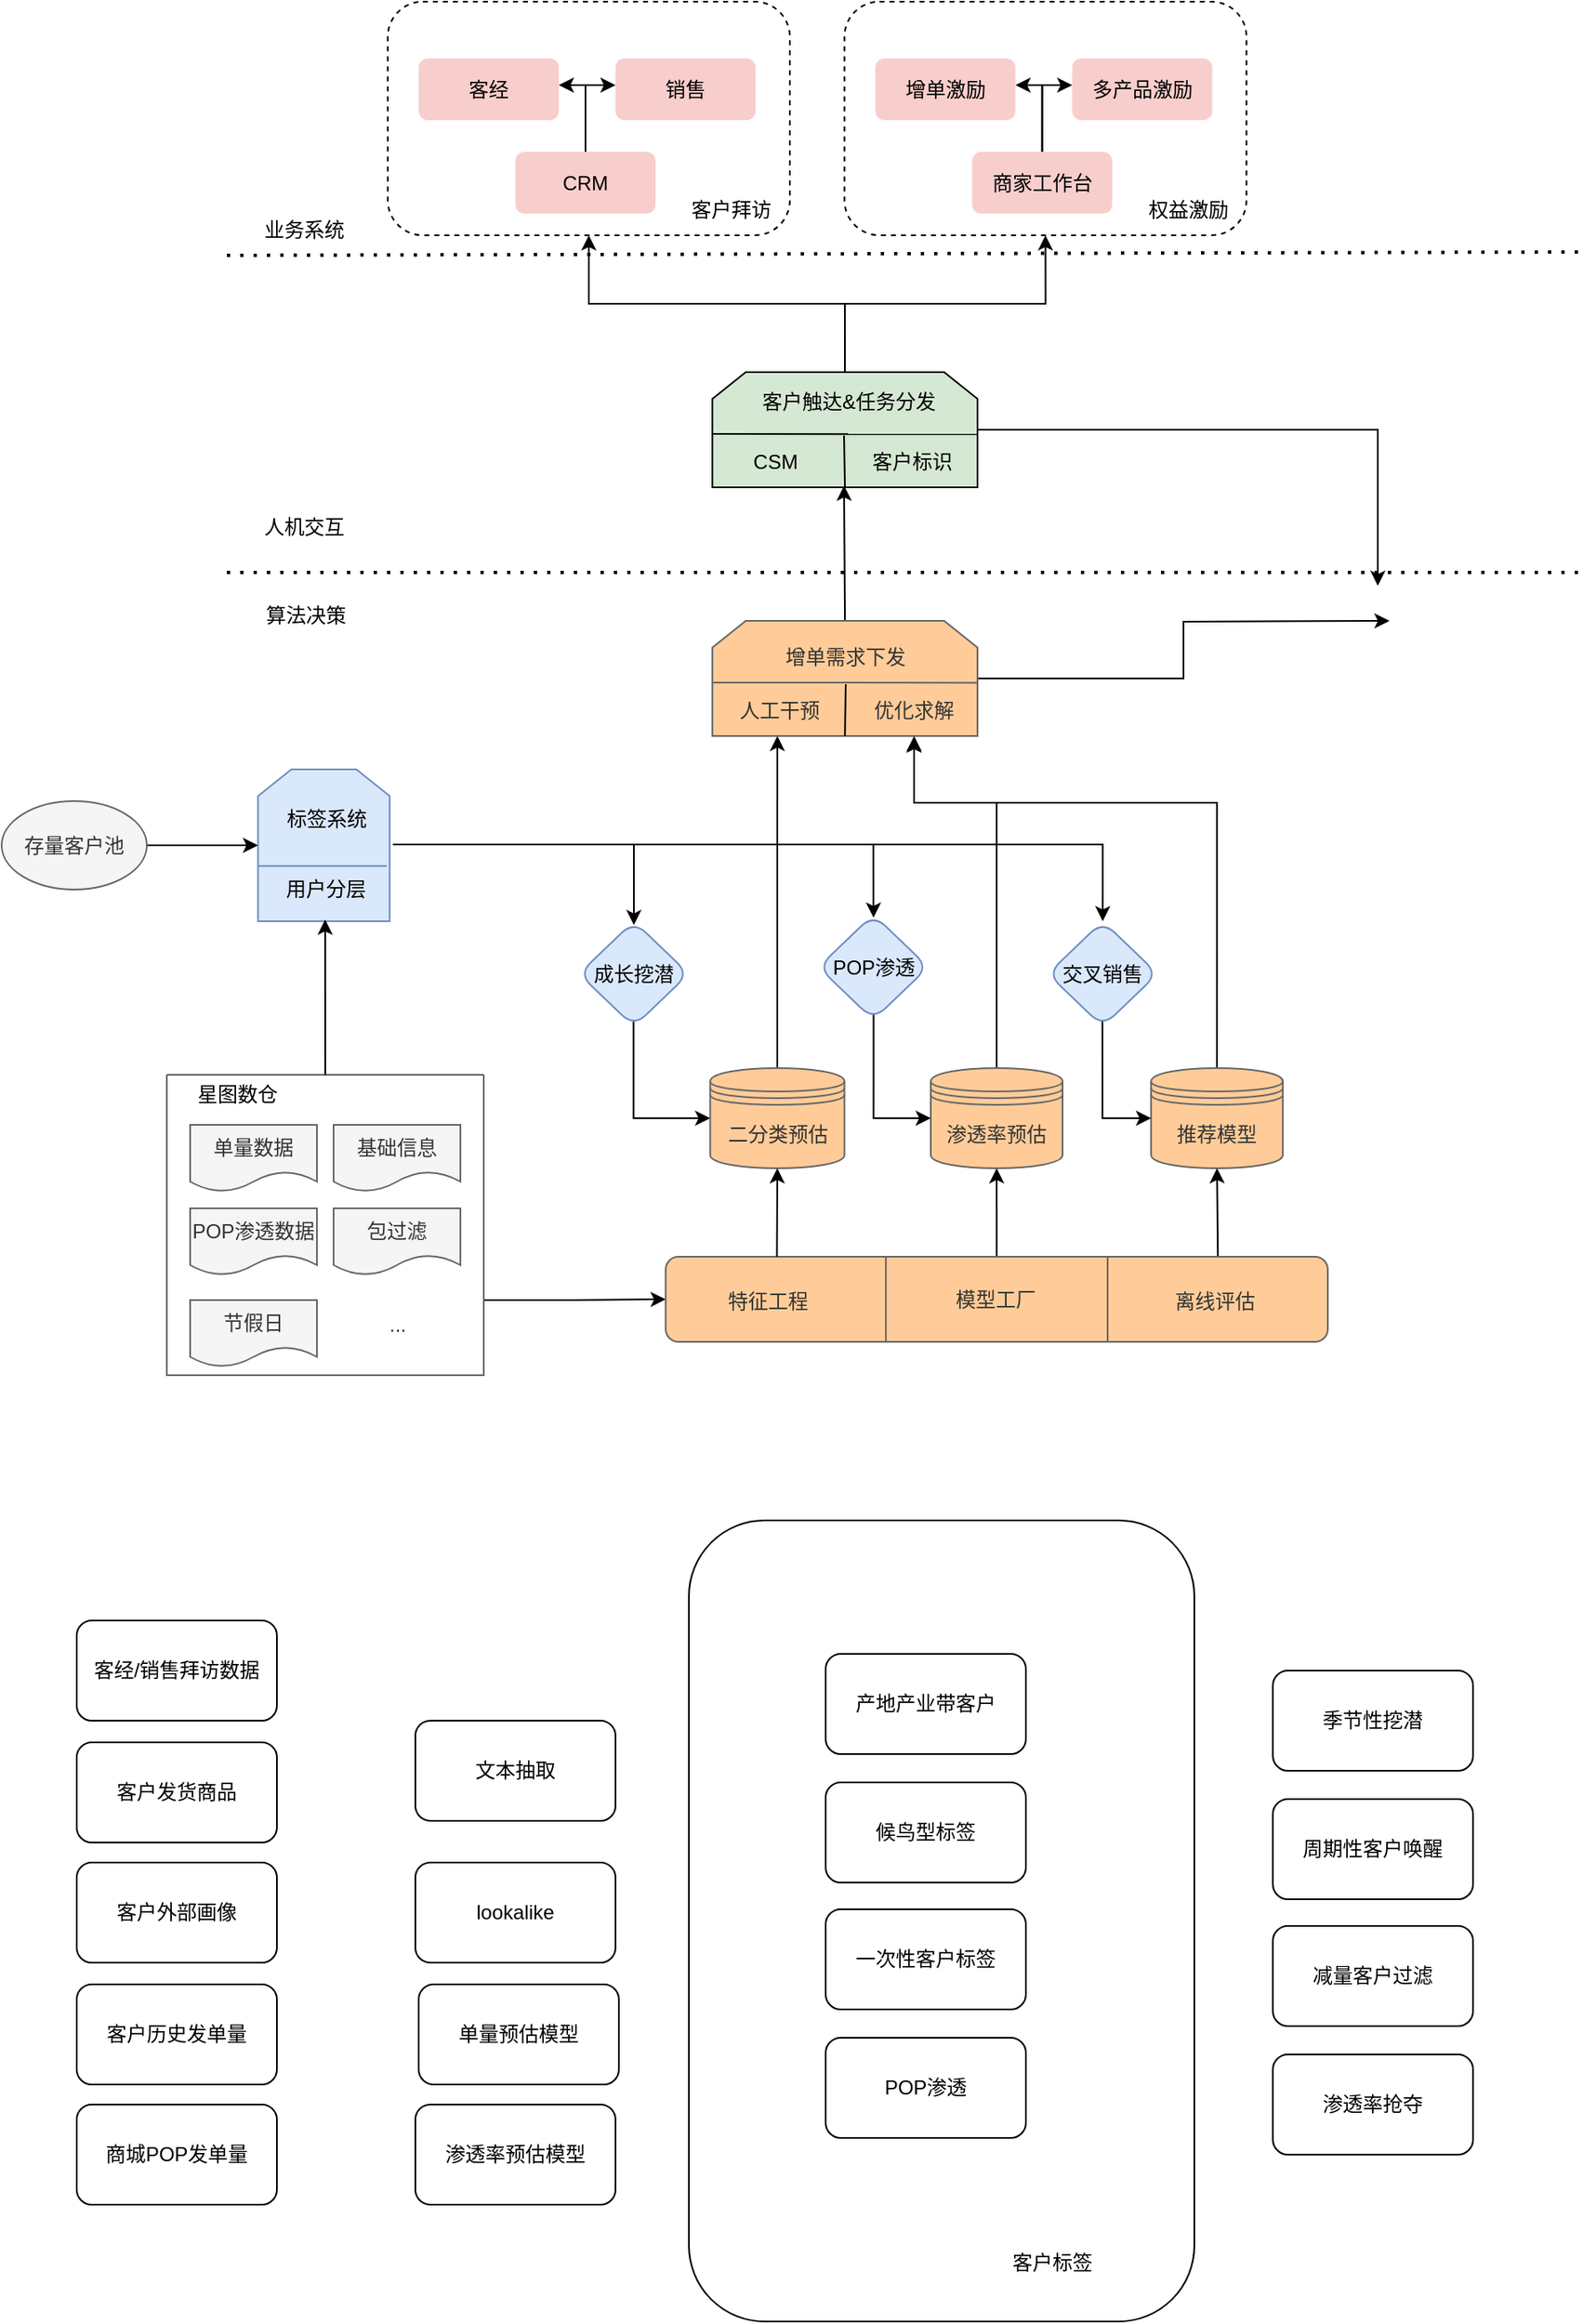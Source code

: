 <mxfile version="22.1.4" type="github">
  <diagram name="第 1 页" id="uQwY6oNXdNT7AZi6L0Dg">
    <mxGraphModel dx="1129" dy="718" grid="1" gridSize="10" guides="1" tooltips="1" connect="1" arrows="1" fold="1" page="1" pageScale="1" pageWidth="827" pageHeight="1169" math="0" shadow="0">
      <root>
        <mxCell id="0" />
        <mxCell id="1" parent="0" />
        <mxCell id="77OXvnUJzhluBKb-onQ--2" value="" style="rounded=1;whiteSpace=wrap;html=1;strokeColor=default;fillColor=none;dashed=1;" vertex="1" parent="1">
          <mxGeometry x="266.5" y="820" width="241" height="140" as="geometry" />
        </mxCell>
        <mxCell id="77OXvnUJzhluBKb-onQ--3" style="edgeStyle=orthogonalEdgeStyle;rounded=0;orthogonalLoop=1;jettySize=auto;html=1;exitX=1;exitY=0.75;exitDx=0;exitDy=0;entryX=0;entryY=0.5;entryDx=0;entryDy=0;strokeWidth=1;" edge="1" parent="1" source="77OXvnUJzhluBKb-onQ--4" target="77OXvnUJzhluBKb-onQ--32">
          <mxGeometry relative="1" as="geometry" />
        </mxCell>
        <mxCell id="77OXvnUJzhluBKb-onQ--4" value="" style="swimlane;startSize=0;rounded=1;arcSize=38;fillColor=#f5f5f5;fontColor=#333333;strokeColor=#666666;" vertex="1" parent="1">
          <mxGeometry x="134" y="1463" width="190" height="180" as="geometry">
            <mxRectangle x="60" y="825" width="50" height="40" as="alternateBounds" />
          </mxGeometry>
        </mxCell>
        <mxCell id="77OXvnUJzhluBKb-onQ--5" value="单量数据" style="shape=document;whiteSpace=wrap;html=1;boundedLbl=1;rounded=1;fillColor=#f5f5f5;fontColor=#333333;strokeColor=#666666;" vertex="1" parent="77OXvnUJzhluBKb-onQ--4">
          <mxGeometry x="14" y="30" width="76" height="40" as="geometry" />
        </mxCell>
        <mxCell id="77OXvnUJzhluBKb-onQ--6" value="基础信息" style="shape=document;whiteSpace=wrap;html=1;boundedLbl=1;rounded=1;fillColor=#f5f5f5;fontColor=#333333;strokeColor=#666666;" vertex="1" parent="77OXvnUJzhluBKb-onQ--4">
          <mxGeometry x="100" y="30" width="76" height="40" as="geometry" />
        </mxCell>
        <mxCell id="77OXvnUJzhluBKb-onQ--7" value="POP渗透数据" style="shape=document;whiteSpace=wrap;html=1;boundedLbl=1;rounded=1;fillColor=#f5f5f5;fontColor=#333333;strokeColor=#666666;" vertex="1" parent="77OXvnUJzhluBKb-onQ--4">
          <mxGeometry x="14" y="80" width="76" height="40" as="geometry" />
        </mxCell>
        <mxCell id="77OXvnUJzhluBKb-onQ--8" value="包过滤" style="shape=document;whiteSpace=wrap;html=1;boundedLbl=1;rounded=1;fillColor=#f5f5f5;fontColor=#333333;strokeColor=#666666;" vertex="1" parent="77OXvnUJzhluBKb-onQ--4">
          <mxGeometry x="100" y="80" width="76" height="40" as="geometry" />
        </mxCell>
        <mxCell id="77OXvnUJzhluBKb-onQ--9" value="节假日" style="shape=document;whiteSpace=wrap;html=1;boundedLbl=1;rounded=1;fillColor=#f5f5f5;fontColor=#333333;strokeColor=#666666;" vertex="1" parent="77OXvnUJzhluBKb-onQ--4">
          <mxGeometry x="14" y="135" width="76" height="40" as="geometry" />
        </mxCell>
        <mxCell id="77OXvnUJzhluBKb-onQ--10" value="..." style="text;html=1;align=center;verticalAlign=middle;resizable=0;points=[];autosize=1;strokeColor=none;fillColor=none;fontColor=#333333;" vertex="1" parent="77OXvnUJzhluBKb-onQ--4">
          <mxGeometry x="123" y="135" width="30" height="30" as="geometry" />
        </mxCell>
        <mxCell id="77OXvnUJzhluBKb-onQ--12" style="edgeStyle=orthogonalEdgeStyle;rounded=0;orthogonalLoop=1;jettySize=auto;html=1;exitX=0.5;exitY=0;exitDx=0;exitDy=0;entryX=0.492;entryY=1;entryDx=0;entryDy=0;entryPerimeter=0;" edge="1" parent="1" source="77OXvnUJzhluBKb-onQ--13" target="77OXvnUJzhluBKb-onQ--30">
          <mxGeometry relative="1" as="geometry" />
        </mxCell>
        <mxCell id="77OXvnUJzhluBKb-onQ--13" value="二分类预估" style="shape=datastore;whiteSpace=wrap;html=1;rounded=1;glass=0;sketch=0;strokeWidth=1;fillColor=#FFCC99;fontColor=#333333;strokeColor=#666666;" vertex="1" parent="1">
          <mxGeometry x="459.75" y="1459" width="80.5" height="60" as="geometry" />
        </mxCell>
        <mxCell id="77OXvnUJzhluBKb-onQ--14" value="&lt;font&gt;客经&lt;/font&gt;" style="rounded=1;whiteSpace=wrap;html=1;glass=0;sketch=0;strokeWidth=1;fillColor=#f8cecc;strokeColor=none;fontColor=#000000;" vertex="1" parent="1">
          <mxGeometry x="285" y="854" width="84" height="37" as="geometry" />
        </mxCell>
        <mxCell id="77OXvnUJzhluBKb-onQ--15" value="" style="shape=loopLimit;whiteSpace=wrap;html=1;rounded=0;sketch=0;size=20;fillColor=#dae8fc;strokeColor=#6c8ebf;" vertex="1" parent="1">
          <mxGeometry x="188.69" y="1280" width="78.92" height="91" as="geometry" />
        </mxCell>
        <mxCell id="77OXvnUJzhluBKb-onQ--16" style="edgeStyle=orthogonalEdgeStyle;rounded=0;orthogonalLoop=1;jettySize=auto;html=1;exitX=1;exitY=1;exitDx=0;exitDy=0;entryX=0.5;entryY=0;entryDx=0;entryDy=0;" edge="1" parent="1" source="77OXvnUJzhluBKb-onQ--19" target="77OXvnUJzhluBKb-onQ--54">
          <mxGeometry relative="1" as="geometry">
            <Array as="points">
              <mxPoint x="695" y="1325" />
            </Array>
          </mxGeometry>
        </mxCell>
        <mxCell id="77OXvnUJzhluBKb-onQ--17" style="edgeStyle=orthogonalEdgeStyle;rounded=0;orthogonalLoop=1;jettySize=auto;html=1;exitX=1;exitY=1;exitDx=0;exitDy=0;entryX=0.5;entryY=0.036;entryDx=0;entryDy=0;entryPerimeter=0;" edge="1" parent="1" source="77OXvnUJzhluBKb-onQ--19" target="77OXvnUJzhluBKb-onQ--52">
          <mxGeometry relative="1" as="geometry">
            <Array as="points">
              <mxPoint x="414" y="1325" />
            </Array>
          </mxGeometry>
        </mxCell>
        <mxCell id="77OXvnUJzhluBKb-onQ--18" style="edgeStyle=orthogonalEdgeStyle;rounded=0;orthogonalLoop=1;jettySize=auto;html=1;exitX=1;exitY=1;exitDx=0;exitDy=0;entryX=0.501;entryY=0.029;entryDx=0;entryDy=0;entryPerimeter=0;" edge="1" parent="1" source="77OXvnUJzhluBKb-onQ--19" target="77OXvnUJzhluBKb-onQ--50">
          <mxGeometry relative="1" as="geometry">
            <Array as="points">
              <mxPoint x="558" y="1325" />
            </Array>
          </mxGeometry>
        </mxCell>
        <mxCell id="77OXvnUJzhluBKb-onQ--19" value="标签系统" style="text;html=1;strokeColor=none;fillColor=none;align=center;verticalAlign=middle;whiteSpace=wrap;rounded=0;sketch=0;" vertex="1" parent="1">
          <mxGeometry x="189.61" y="1295" width="80" height="30" as="geometry" />
        </mxCell>
        <mxCell id="77OXvnUJzhluBKb-onQ--20" value="" style="endArrow=none;html=1;rounded=0;exitX=-0.01;exitY=0.572;exitDx=0;exitDy=0;exitPerimeter=0;fillColor=#dae8fc;strokeColor=#6c8ebf;" edge="1" parent="1">
          <mxGeometry width="50" height="50" relative="1" as="geometry">
            <mxPoint x="188.4" y="1337.9" as="sourcePoint" />
            <mxPoint x="265.9" y="1337.9" as="targetPoint" />
          </mxGeometry>
        </mxCell>
        <mxCell id="77OXvnUJzhluBKb-onQ--21" value="用户分层" style="text;html=1;align=center;verticalAlign=middle;resizable=0;points=[];autosize=1;strokeColor=none;fillColor=none;" vertex="1" parent="1">
          <mxGeometry x="194.11" y="1337" width="70" height="30" as="geometry" />
        </mxCell>
        <mxCell id="77OXvnUJzhluBKb-onQ--22" value="" style="endArrow=classic;html=1;rounded=0;strokeWidth=1;exitX=0.5;exitY=0;exitDx=0;exitDy=0;" edge="1" parent="1" source="77OXvnUJzhluBKb-onQ--4">
          <mxGeometry width="50" height="50" relative="1" as="geometry">
            <mxPoint x="325.92" y="1292" as="sourcePoint" />
            <mxPoint x="228.92" y="1370" as="targetPoint" />
          </mxGeometry>
        </mxCell>
        <mxCell id="77OXvnUJzhluBKb-onQ--23" value="" style="endArrow=none;dashed=1;html=1;dashPattern=1 3;strokeWidth=2;rounded=0;" edge="1" parent="1">
          <mxGeometry width="50" height="50" relative="1" as="geometry">
            <mxPoint x="170" y="1162" as="sourcePoint" />
            <mxPoint x="980" y="1162" as="targetPoint" />
          </mxGeometry>
        </mxCell>
        <mxCell id="77OXvnUJzhluBKb-onQ--24" style="edgeStyle=orthogonalEdgeStyle;rounded=0;orthogonalLoop=1;jettySize=auto;html=1;exitX=0.5;exitY=0;exitDx=0;exitDy=0;" edge="1" parent="1" source="77OXvnUJzhluBKb-onQ--26">
          <mxGeometry relative="1" as="geometry">
            <mxPoint x="540" y="1110" as="targetPoint" />
          </mxGeometry>
        </mxCell>
        <mxCell id="77OXvnUJzhluBKb-onQ--25" style="edgeStyle=orthogonalEdgeStyle;rounded=0;orthogonalLoop=1;jettySize=auto;html=1;exitX=1;exitY=0.5;exitDx=0;exitDy=0;entryX=0;entryY=0.5;entryDx=0;entryDy=0;strokeColor=#000000;fontColor=#000000;" edge="1" parent="1" source="77OXvnUJzhluBKb-onQ--26">
          <mxGeometry relative="1" as="geometry">
            <mxPoint x="867" y="1191.02" as="targetPoint" />
          </mxGeometry>
        </mxCell>
        <mxCell id="77OXvnUJzhluBKb-onQ--26" value="" style="shape=loopLimit;whiteSpace=wrap;html=1;rounded=0;sketch=0;size=20;container=0;fillColor=#FFCC99;fontColor=#333333;strokeColor=#666666;" vertex="1" parent="1">
          <mxGeometry x="461.08" y="1191" width="158.92" height="69" as="geometry" />
        </mxCell>
        <mxCell id="77OXvnUJzhluBKb-onQ--27" value="" style="endArrow=none;html=1;rounded=0;entryX=0.999;entryY=0.538;entryDx=0;entryDy=0;exitX=0.003;exitY=0.536;exitDx=0;exitDy=0;exitPerimeter=0;entryPerimeter=0;fillColor=#f5f5f5;strokeColor=#666666;" edge="1" parent="1" source="77OXvnUJzhluBKb-onQ--26" target="77OXvnUJzhluBKb-onQ--26">
          <mxGeometry width="50" height="50" relative="1" as="geometry">
            <mxPoint x="461.08" y="1230.087" as="sourcePoint" />
            <mxPoint x="581.92" y="1229.221" as="targetPoint" />
          </mxGeometry>
        </mxCell>
        <mxCell id="77OXvnUJzhluBKb-onQ--28" value="优化求解" style="text;html=1;strokeColor=none;fillColor=none;align=center;verticalAlign=middle;whiteSpace=wrap;rounded=0;sketch=0;container=0;fontColor=#333333;" vertex="1" parent="1">
          <mxGeometry x="552.0" y="1229.997" width="60.0" height="30.923" as="geometry" />
        </mxCell>
        <mxCell id="77OXvnUJzhluBKb-onQ--29" value="增单需求下发" style="text;html=1;strokeColor=none;fillColor=none;align=center;verticalAlign=middle;whiteSpace=wrap;rounded=0;sketch=0;container=0;fontColor=#333333;" vertex="1" parent="1">
          <mxGeometry x="486" y="1198.04" width="110" height="30.92" as="geometry" />
        </mxCell>
        <mxCell id="77OXvnUJzhluBKb-onQ--30" value="人工干预" style="text;html=1;align=center;verticalAlign=middle;resizable=0;points=[];autosize=1;strokeColor=none;fillColor=none;container=0;fontColor=#333333;" vertex="1" parent="1">
          <mxGeometry x="465.58" y="1229.997" width="70" height="30" as="geometry" />
        </mxCell>
        <mxCell id="77OXvnUJzhluBKb-onQ--31" style="edgeStyle=orthogonalEdgeStyle;rounded=0;orthogonalLoop=1;jettySize=auto;html=1;exitX=0.5;exitY=0;exitDx=0;exitDy=0;entryX=0.5;entryY=1;entryDx=0;entryDy=0;" edge="1" parent="1" source="77OXvnUJzhluBKb-onQ--32" target="77OXvnUJzhluBKb-onQ--48">
          <mxGeometry relative="1" as="geometry" />
        </mxCell>
        <mxCell id="77OXvnUJzhluBKb-onQ--32" value="模型工厂" style="shape=process;whiteSpace=wrap;html=1;backgroundOutline=1;rounded=1;glass=0;sketch=0;strokeWidth=1;size=0.333;fillColor=#FFCC99;fontColor=#333333;strokeColor=#666666;" vertex="1" parent="1">
          <mxGeometry x="433.08" y="1572" width="396.92" height="51" as="geometry" />
        </mxCell>
        <mxCell id="77OXvnUJzhluBKb-onQ--33" value="特征工程" style="text;html=1;align=center;verticalAlign=middle;resizable=0;points=[];autosize=1;strokeColor=none;fillColor=none;fontColor=#333333;" vertex="1" parent="1">
          <mxGeometry x="459" y="1584" width="70" height="30" as="geometry" />
        </mxCell>
        <mxCell id="77OXvnUJzhluBKb-onQ--34" value="离线评估" style="text;html=1;align=center;verticalAlign=middle;resizable=0;points=[];autosize=1;strokeColor=none;fillColor=none;fontColor=#333333;" vertex="1" parent="1">
          <mxGeometry x="727.08" y="1584" width="70" height="30" as="geometry" />
        </mxCell>
        <mxCell id="77OXvnUJzhluBKb-onQ--35" value="算法决策" style="text;html=1;align=center;verticalAlign=middle;resizable=0;points=[];autosize=1;strokeColor=none;fillColor=none;" vertex="1" parent="1">
          <mxGeometry x="182" y="1172.5" width="70" height="30" as="geometry" />
        </mxCell>
        <mxCell id="77OXvnUJzhluBKb-onQ--36" value="人机交互" style="text;html=1;align=center;verticalAlign=middle;resizable=0;points=[];autosize=1;strokeColor=none;fillColor=none;" vertex="1" parent="1">
          <mxGeometry x="181" y="1120" width="70" height="30" as="geometry" />
        </mxCell>
        <mxCell id="77OXvnUJzhluBKb-onQ--37" value="星图数仓" style="text;html=1;align=center;verticalAlign=middle;resizable=0;points=[];autosize=1;strokeColor=none;fillColor=none;" vertex="1" parent="1">
          <mxGeometry x="141" y="1460" width="70" height="30" as="geometry" />
        </mxCell>
        <mxCell id="77OXvnUJzhluBKb-onQ--38" value="" style="endArrow=none;dashed=1;html=1;dashPattern=1 3;strokeWidth=2;rounded=0;" edge="1" parent="1">
          <mxGeometry width="50" height="50" relative="1" as="geometry">
            <mxPoint x="170" y="972" as="sourcePoint" />
            <mxPoint x="980" y="970" as="targetPoint" />
          </mxGeometry>
        </mxCell>
        <mxCell id="77OXvnUJzhluBKb-onQ--39" value="业务系统" style="text;html=1;align=center;verticalAlign=middle;resizable=0;points=[];autosize=1;strokeColor=none;fillColor=none;" vertex="1" parent="1">
          <mxGeometry x="181" y="942" width="70" height="30" as="geometry" />
        </mxCell>
        <mxCell id="77OXvnUJzhluBKb-onQ--40" style="edgeStyle=orthogonalEdgeStyle;rounded=0;orthogonalLoop=1;jettySize=auto;html=1;strokeColor=#000000;fontColor=#000000;" edge="1" parent="1" source="77OXvnUJzhluBKb-onQ--42">
          <mxGeometry relative="1" as="geometry">
            <mxPoint x="369" y="870" as="targetPoint" />
            <Array as="points">
              <mxPoint x="385" y="870" />
              <mxPoint x="369" y="870" />
            </Array>
          </mxGeometry>
        </mxCell>
        <mxCell id="77OXvnUJzhluBKb-onQ--41" style="edgeStyle=orthogonalEdgeStyle;rounded=0;orthogonalLoop=1;jettySize=auto;html=1;exitX=0.5;exitY=0;exitDx=0;exitDy=0;entryX=0;entryY=0.415;entryDx=0;entryDy=0;strokeColor=#000000;fontColor=#000000;entryPerimeter=0;" edge="1" parent="1" source="77OXvnUJzhluBKb-onQ--42" target="77OXvnUJzhluBKb-onQ--66">
          <mxGeometry relative="1" as="geometry">
            <Array as="points">
              <mxPoint x="385" y="870" />
              <mxPoint x="403" y="870" />
            </Array>
          </mxGeometry>
        </mxCell>
        <mxCell id="77OXvnUJzhluBKb-onQ--42" value="CRM" style="rounded=1;whiteSpace=wrap;html=1;glass=0;sketch=0;strokeWidth=1;fillColor=#f8cecc;strokeColor=none;" vertex="1" parent="1">
          <mxGeometry x="343" y="910" width="84" height="37" as="geometry" />
        </mxCell>
        <mxCell id="77OXvnUJzhluBKb-onQ--43" style="edgeStyle=orthogonalEdgeStyle;rounded=0;orthogonalLoop=1;jettySize=auto;html=1;exitX=1;exitY=0.5;exitDx=0;exitDy=0;entryX=0;entryY=0.5;entryDx=0;entryDy=0;" edge="1" parent="1" source="77OXvnUJzhluBKb-onQ--44" target="77OXvnUJzhluBKb-onQ--15">
          <mxGeometry relative="1" as="geometry" />
        </mxCell>
        <mxCell id="77OXvnUJzhluBKb-onQ--44" value="存量客户池" style="ellipse;whiteSpace=wrap;html=1;fillColor=#f5f5f5;fontColor=#333333;strokeColor=#666666;" vertex="1" parent="1">
          <mxGeometry x="35" y="1299" width="87" height="53" as="geometry" />
        </mxCell>
        <mxCell id="77OXvnUJzhluBKb-onQ--45" style="edgeStyle=orthogonalEdgeStyle;rounded=0;orthogonalLoop=1;jettySize=auto;html=1;exitX=0.5;exitY=0;exitDx=0;exitDy=0;entryX=0.5;entryY=1;entryDx=0;entryDy=0;" edge="1" parent="1" source="77OXvnUJzhluBKb-onQ--46" target="77OXvnUJzhluBKb-onQ--28">
          <mxGeometry relative="1" as="geometry">
            <Array as="points">
              <mxPoint x="764" y="1300" />
              <mxPoint x="582" y="1300" />
            </Array>
          </mxGeometry>
        </mxCell>
        <mxCell id="77OXvnUJzhluBKb-onQ--46" value="推荐模型" style="shape=datastore;whiteSpace=wrap;html=1;rounded=1;glass=0;sketch=0;strokeWidth=1;fillColor=#FFCC99;fontColor=#333333;strokeColor=#666666;" vertex="1" parent="1">
          <mxGeometry x="724.08" y="1459" width="79" height="60" as="geometry" />
        </mxCell>
        <mxCell id="77OXvnUJzhluBKb-onQ--47" style="edgeStyle=orthogonalEdgeStyle;rounded=0;orthogonalLoop=1;jettySize=auto;html=1;exitX=0.5;exitY=0;exitDx=0;exitDy=0;" edge="1" parent="1" source="77OXvnUJzhluBKb-onQ--48">
          <mxGeometry relative="1" as="geometry">
            <mxPoint x="582" y="1260" as="targetPoint" />
            <Array as="points">
              <mxPoint x="631" y="1300" />
              <mxPoint x="582" y="1300" />
            </Array>
          </mxGeometry>
        </mxCell>
        <mxCell id="77OXvnUJzhluBKb-onQ--48" value="渗透率预估" style="shape=datastore;whiteSpace=wrap;html=1;rounded=1;glass=0;sketch=0;strokeWidth=1;fillColor=#FFCC99;fontColor=#333333;strokeColor=#666666;" vertex="1" parent="1">
          <mxGeometry x="592" y="1459" width="79" height="60" as="geometry" />
        </mxCell>
        <mxCell id="77OXvnUJzhluBKb-onQ--49" style="edgeStyle=orthogonalEdgeStyle;rounded=0;orthogonalLoop=1;jettySize=auto;html=1;exitX=0.502;exitY=0.951;exitDx=0;exitDy=0;entryX=0;entryY=0.5;entryDx=0;entryDy=0;exitPerimeter=0;" edge="1" parent="1" source="77OXvnUJzhluBKb-onQ--50" target="77OXvnUJzhluBKb-onQ--48">
          <mxGeometry relative="1" as="geometry">
            <Array as="points">
              <mxPoint x="558" y="1489" />
            </Array>
          </mxGeometry>
        </mxCell>
        <mxCell id="77OXvnUJzhluBKb-onQ--50" value="POP渗透" style="rhombus;whiteSpace=wrap;html=1;rounded=1;fillColor=#dae8fc;strokeColor=#6c8ebf;" vertex="1" parent="1">
          <mxGeometry x="524.58" y="1367" width="66" height="63" as="geometry" />
        </mxCell>
        <mxCell id="77OXvnUJzhluBKb-onQ--51" style="edgeStyle=orthogonalEdgeStyle;rounded=0;orthogonalLoop=1;jettySize=auto;html=1;exitX=0.497;exitY=0.954;exitDx=0;exitDy=0;entryX=0;entryY=0.5;entryDx=0;entryDy=0;exitPerimeter=0;" edge="1" parent="1" source="77OXvnUJzhluBKb-onQ--52" target="77OXvnUJzhluBKb-onQ--13">
          <mxGeometry relative="1" as="geometry">
            <Array as="points">
              <mxPoint x="414" y="1489" />
            </Array>
          </mxGeometry>
        </mxCell>
        <mxCell id="77OXvnUJzhluBKb-onQ--52" value="成长挖潜" style="rhombus;whiteSpace=wrap;html=1;rounded=1;fillColor=#dae8fc;strokeColor=#6c8ebf;" vertex="1" parent="1">
          <mxGeometry x="381" y="1371" width="66" height="63" as="geometry" />
        </mxCell>
        <mxCell id="77OXvnUJzhluBKb-onQ--53" style="edgeStyle=orthogonalEdgeStyle;rounded=0;orthogonalLoop=1;jettySize=auto;html=1;exitX=0.497;exitY=0.946;exitDx=0;exitDy=0;entryX=0;entryY=0.5;entryDx=0;entryDy=0;exitPerimeter=0;" edge="1" parent="1" source="77OXvnUJzhluBKb-onQ--54" target="77OXvnUJzhluBKb-onQ--46">
          <mxGeometry relative="1" as="geometry" />
        </mxCell>
        <mxCell id="77OXvnUJzhluBKb-onQ--54" value="交叉销售" style="rhombus;whiteSpace=wrap;html=1;rounded=1;fillColor=#dae8fc;strokeColor=#6c8ebf;" vertex="1" parent="1">
          <mxGeometry x="662.08" y="1371" width="66" height="63" as="geometry" />
        </mxCell>
        <mxCell id="77OXvnUJzhluBKb-onQ--55" value="" style="endArrow=classic;html=1;rounded=0;entryX=0.5;entryY=1;entryDx=0;entryDy=0;exitX=0.168;exitY=-0.001;exitDx=0;exitDy=0;exitPerimeter=0;" edge="1" parent="1" source="77OXvnUJzhluBKb-onQ--32" target="77OXvnUJzhluBKb-onQ--13">
          <mxGeometry width="50" height="50" relative="1" as="geometry">
            <mxPoint x="480" y="1570" as="sourcePoint" />
            <mxPoint x="530" y="1520" as="targetPoint" />
          </mxGeometry>
        </mxCell>
        <mxCell id="77OXvnUJzhluBKb-onQ--56" value="" style="endArrow=classic;html=1;rounded=0;entryX=0.5;entryY=1;entryDx=0;entryDy=0;exitX=0.834;exitY=-0.01;exitDx=0;exitDy=0;exitPerimeter=0;" edge="1" parent="1" source="77OXvnUJzhluBKb-onQ--32" target="77OXvnUJzhluBKb-onQ--46">
          <mxGeometry width="50" height="50" relative="1" as="geometry">
            <mxPoint x="740" y="1570" as="sourcePoint" />
            <mxPoint x="790" y="1520" as="targetPoint" />
          </mxGeometry>
        </mxCell>
        <mxCell id="77OXvnUJzhluBKb-onQ--57" value="" style="endArrow=none;html=1;rounded=0;exitX=0.5;exitY=1;exitDx=0;exitDy=0;entryX=0.5;entryY=1;entryDx=0;entryDy=0;" edge="1" parent="1" source="77OXvnUJzhluBKb-onQ--26" target="77OXvnUJzhluBKb-onQ--29">
          <mxGeometry width="50" height="50" relative="1" as="geometry">
            <mxPoint x="530" y="1280" as="sourcePoint" />
            <mxPoint x="540" y="1230" as="targetPoint" />
          </mxGeometry>
        </mxCell>
        <mxCell id="77OXvnUJzhluBKb-onQ--58" style="edgeStyle=orthogonalEdgeStyle;rounded=0;orthogonalLoop=1;jettySize=auto;html=1;exitX=0.5;exitY=0;exitDx=0;exitDy=0;entryX=0.5;entryY=1;entryDx=0;entryDy=0;strokeColor=#000000;fontColor=#000000;" edge="1" parent="1" source="77OXvnUJzhluBKb-onQ--60" target="77OXvnUJzhluBKb-onQ--70">
          <mxGeometry relative="1" as="geometry" />
        </mxCell>
        <mxCell id="77OXvnUJzhluBKb-onQ--59" style="edgeStyle=orthogonalEdgeStyle;rounded=0;orthogonalLoop=1;jettySize=auto;html=1;exitX=1;exitY=0.5;exitDx=0;exitDy=0;strokeColor=#000000;fontColor=#000000;" edge="1" parent="1" source="77OXvnUJzhluBKb-onQ--60">
          <mxGeometry relative="1" as="geometry">
            <mxPoint x="860" y="1170" as="targetPoint" />
            <Array as="points">
              <mxPoint x="860" y="1077" />
            </Array>
          </mxGeometry>
        </mxCell>
        <mxCell id="77OXvnUJzhluBKb-onQ--60" value="" style="shape=loopLimit;whiteSpace=wrap;html=1;rounded=0;sketch=0;size=20;container=0;fillColor=#d5e8d4;strokeColor=#000000;" vertex="1" parent="1">
          <mxGeometry x="461.08" y="1042.04" width="158.92" height="69" as="geometry" />
        </mxCell>
        <mxCell id="77OXvnUJzhluBKb-onQ--61" value="" style="endArrow=none;html=1;rounded=0;entryX=0.999;entryY=0.538;entryDx=0;entryDy=0;exitX=0.003;exitY=0.536;exitDx=0;exitDy=0;exitPerimeter=0;entryPerimeter=0;fillColor=#d5e8d4;strokeColor=#000000;" edge="1" parent="1" source="77OXvnUJzhluBKb-onQ--60" target="77OXvnUJzhluBKb-onQ--60">
          <mxGeometry width="50" height="50" relative="1" as="geometry">
            <mxPoint x="461.08" y="1081.127" as="sourcePoint" />
            <mxPoint x="581.92" y="1080.261" as="targetPoint" />
          </mxGeometry>
        </mxCell>
        <mxCell id="77OXvnUJzhluBKb-onQ--62" value="客户标识" style="text;html=1;strokeColor=none;fillColor=#d5e8d4;align=center;verticalAlign=middle;whiteSpace=wrap;rounded=0;sketch=0;container=0;" vertex="1" parent="1">
          <mxGeometry x="551" y="1086" width="60" height="20" as="geometry" />
        </mxCell>
        <mxCell id="77OXvnUJzhluBKb-onQ--63" style="edgeStyle=orthogonalEdgeStyle;rounded=0;orthogonalLoop=1;jettySize=auto;html=1;entryX=0.5;entryY=1;entryDx=0;entryDy=0;strokeColor=#000000;fontColor=#000000;exitX=0.5;exitY=0;exitDx=0;exitDy=0;" edge="1" parent="1" source="77OXvnUJzhluBKb-onQ--60" target="77OXvnUJzhluBKb-onQ--2">
          <mxGeometry relative="1" as="geometry">
            <mxPoint x="543" y="1040" as="sourcePoint" />
          </mxGeometry>
        </mxCell>
        <mxCell id="77OXvnUJzhluBKb-onQ--64" value="客户触达&amp;amp;任务分发" style="text;html=1;strokeColor=none;fillColor=#d5e8d4;align=center;verticalAlign=middle;whiteSpace=wrap;rounded=0;sketch=0;container=0;" vertex="1" parent="1">
          <mxGeometry x="486" y="1049.08" width="114" height="20.92" as="geometry" />
        </mxCell>
        <mxCell id="77OXvnUJzhluBKb-onQ--65" value="" style="endArrow=none;html=1;rounded=0;exitX=0.5;exitY=1;exitDx=0;exitDy=0;fillColor=#d5e8d4;strokeColor=#000000;" edge="1" parent="1" source="77OXvnUJzhluBKb-onQ--60">
          <mxGeometry width="50" height="50" relative="1" as="geometry">
            <mxPoint x="530" y="1131.04" as="sourcePoint" />
            <mxPoint x="540" y="1080" as="targetPoint" />
          </mxGeometry>
        </mxCell>
        <mxCell id="77OXvnUJzhluBKb-onQ--66" value="销售" style="rounded=1;whiteSpace=wrap;html=1;glass=0;sketch=0;strokeWidth=1;fillColor=#f8cecc;strokeColor=none;" vertex="1" parent="1">
          <mxGeometry x="403" y="854" width="84" height="37" as="geometry" />
        </mxCell>
        <mxCell id="77OXvnUJzhluBKb-onQ--67" value="CSM" style="text;html=1;strokeColor=none;fillColor=#d5e8d4;align=center;verticalAlign=middle;whiteSpace=wrap;rounded=0;sketch=0;container=0;" vertex="1" parent="1">
          <mxGeometry x="469" y="1086" width="60" height="20" as="geometry" />
        </mxCell>
        <mxCell id="77OXvnUJzhluBKb-onQ--68" value="客户拜访" style="text;html=1;align=center;verticalAlign=middle;resizable=0;points=[];autosize=1;strokeColor=none;fillColor=none;fontColor=#000000;" vertex="1" parent="1">
          <mxGeometry x="437" y="930" width="70" height="30" as="geometry" />
        </mxCell>
        <mxCell id="77OXvnUJzhluBKb-onQ--70" value="" style="rounded=1;whiteSpace=wrap;html=1;strokeColor=default;fillColor=none;dashed=1;" vertex="1" parent="1">
          <mxGeometry x="540.25" y="820" width="241" height="140" as="geometry" />
        </mxCell>
        <mxCell id="77OXvnUJzhluBKb-onQ--71" value="&lt;font&gt;增单激励&lt;/font&gt;" style="rounded=1;whiteSpace=wrap;html=1;glass=0;sketch=0;strokeWidth=1;fillColor=#f8cecc;strokeColor=none;fontColor=#000000;" vertex="1" parent="1">
          <mxGeometry x="558.75" y="854" width="84" height="37" as="geometry" />
        </mxCell>
        <mxCell id="77OXvnUJzhluBKb-onQ--72" style="edgeStyle=orthogonalEdgeStyle;rounded=0;orthogonalLoop=1;jettySize=auto;html=1;strokeColor=#000000;fontColor=#000000;" edge="1" parent="1" source="77OXvnUJzhluBKb-onQ--74">
          <mxGeometry relative="1" as="geometry">
            <mxPoint x="642.75" y="870" as="targetPoint" />
            <Array as="points">
              <mxPoint x="658.75" y="870" />
              <mxPoint x="642.75" y="870" />
            </Array>
          </mxGeometry>
        </mxCell>
        <mxCell id="77OXvnUJzhluBKb-onQ--73" style="edgeStyle=orthogonalEdgeStyle;rounded=0;orthogonalLoop=1;jettySize=auto;html=1;exitX=0.5;exitY=0;exitDx=0;exitDy=0;entryX=0;entryY=0.415;entryDx=0;entryDy=0;strokeColor=#000000;fontColor=#000000;entryPerimeter=0;" edge="1" parent="1" source="77OXvnUJzhluBKb-onQ--74" target="77OXvnUJzhluBKb-onQ--75">
          <mxGeometry relative="1" as="geometry">
            <Array as="points">
              <mxPoint x="658.75" y="870" />
              <mxPoint x="676.75" y="870" />
            </Array>
          </mxGeometry>
        </mxCell>
        <mxCell id="77OXvnUJzhluBKb-onQ--74" value="商家工作台" style="rounded=1;whiteSpace=wrap;html=1;glass=0;sketch=0;strokeWidth=1;fillColor=#f8cecc;strokeColor=none;" vertex="1" parent="1">
          <mxGeometry x="616.75" y="910" width="84" height="37" as="geometry" />
        </mxCell>
        <mxCell id="77OXvnUJzhluBKb-onQ--75" value="多产品激励" style="rounded=1;whiteSpace=wrap;html=1;glass=0;sketch=0;strokeWidth=1;fillColor=#f8cecc;strokeColor=none;" vertex="1" parent="1">
          <mxGeometry x="676.75" y="854" width="84" height="37" as="geometry" />
        </mxCell>
        <mxCell id="77OXvnUJzhluBKb-onQ--76" value="权益激励" style="text;html=1;align=center;verticalAlign=middle;resizable=0;points=[];autosize=1;strokeColor=none;fillColor=none;fontColor=#000000;" vertex="1" parent="1">
          <mxGeometry x="710.75" y="930" width="70" height="30" as="geometry" />
        </mxCell>
        <mxCell id="77OXvnUJzhluBKb-onQ--81" value="产地产业带客户" style="rounded=1;whiteSpace=wrap;html=1;" vertex="1" parent="1">
          <mxGeometry x="529" y="1810" width="120" height="60" as="geometry" />
        </mxCell>
        <mxCell id="77OXvnUJzhluBKb-onQ--82" value="一次性客户标签" style="rounded=1;whiteSpace=wrap;html=1;" vertex="1" parent="1">
          <mxGeometry x="529" y="1963" width="120" height="60" as="geometry" />
        </mxCell>
        <mxCell id="77OXvnUJzhluBKb-onQ--83" value="候鸟型标签" style="rounded=1;whiteSpace=wrap;html=1;" vertex="1" parent="1">
          <mxGeometry x="529" y="1887" width="120" height="60" as="geometry" />
        </mxCell>
        <mxCell id="77OXvnUJzhluBKb-onQ--85" value="POP渗透" style="rounded=1;whiteSpace=wrap;html=1;" vertex="1" parent="1">
          <mxGeometry x="529" y="2040" width="120" height="60" as="geometry" />
        </mxCell>
        <mxCell id="77OXvnUJzhluBKb-onQ--90" value="客经/销售拜访数据" style="rounded=1;whiteSpace=wrap;html=1;" vertex="1" parent="1">
          <mxGeometry x="80" y="1790" width="120" height="60" as="geometry" />
        </mxCell>
        <mxCell id="77OXvnUJzhluBKb-onQ--92" value="商城POP发单量" style="rounded=1;whiteSpace=wrap;html=1;" vertex="1" parent="1">
          <mxGeometry x="80" y="2080" width="120" height="60" as="geometry" />
        </mxCell>
        <mxCell id="77OXvnUJzhluBKb-onQ--93" value="客户发货商品" style="rounded=1;whiteSpace=wrap;html=1;" vertex="1" parent="1">
          <mxGeometry x="80" y="1863" width="120" height="60" as="geometry" />
        </mxCell>
        <mxCell id="77OXvnUJzhluBKb-onQ--94" value="客户外部画像" style="rounded=1;whiteSpace=wrap;html=1;" vertex="1" parent="1">
          <mxGeometry x="80" y="1935" width="120" height="60" as="geometry" />
        </mxCell>
        <mxCell id="77OXvnUJzhluBKb-onQ--95" value="客户历史发单量" style="rounded=1;whiteSpace=wrap;html=1;" vertex="1" parent="1">
          <mxGeometry x="80" y="2008" width="120" height="60" as="geometry" />
        </mxCell>
        <mxCell id="77OXvnUJzhluBKb-onQ--98" value="季节性挖潜" style="rounded=1;whiteSpace=wrap;html=1;" vertex="1" parent="1">
          <mxGeometry x="797.08" y="1820" width="120" height="60" as="geometry" />
        </mxCell>
        <mxCell id="77OXvnUJzhluBKb-onQ--99" value="减量客户过滤" style="rounded=1;whiteSpace=wrap;html=1;" vertex="1" parent="1">
          <mxGeometry x="797.08" y="1973" width="120" height="60" as="geometry" />
        </mxCell>
        <mxCell id="77OXvnUJzhluBKb-onQ--100" value="周期性客户唤醒" style="rounded=1;whiteSpace=wrap;html=1;" vertex="1" parent="1">
          <mxGeometry x="797.08" y="1897" width="120" height="60" as="geometry" />
        </mxCell>
        <mxCell id="77OXvnUJzhluBKb-onQ--101" value="渗透率抢夺" style="rounded=1;whiteSpace=wrap;html=1;" vertex="1" parent="1">
          <mxGeometry x="797.08" y="2050" width="120" height="60" as="geometry" />
        </mxCell>
        <mxCell id="77OXvnUJzhluBKb-onQ--103" value="" style="rounded=1;whiteSpace=wrap;html=1;fillColor=none;" vertex="1" parent="1">
          <mxGeometry x="447" y="1730" width="303" height="480" as="geometry" />
        </mxCell>
        <mxCell id="77OXvnUJzhluBKb-onQ--104" value="文本抽取" style="rounded=1;whiteSpace=wrap;html=1;" vertex="1" parent="1">
          <mxGeometry x="283" y="1850" width="120" height="60" as="geometry" />
        </mxCell>
        <mxCell id="77OXvnUJzhluBKb-onQ--105" value="lookalike" style="rounded=1;whiteSpace=wrap;html=1;" vertex="1" parent="1">
          <mxGeometry x="283" y="1935" width="120" height="60" as="geometry" />
        </mxCell>
        <mxCell id="77OXvnUJzhluBKb-onQ--106" value="单量预估模型" style="rounded=1;whiteSpace=wrap;html=1;" vertex="1" parent="1">
          <mxGeometry x="285" y="2008" width="120" height="60" as="geometry" />
        </mxCell>
        <mxCell id="77OXvnUJzhluBKb-onQ--107" value="客户标签" style="text;html=1;strokeColor=none;fillColor=none;align=center;verticalAlign=middle;whiteSpace=wrap;rounded=0;" vertex="1" parent="1">
          <mxGeometry x="620" y="2160" width="90" height="30" as="geometry" />
        </mxCell>
        <mxCell id="77OXvnUJzhluBKb-onQ--108" value="渗透率预估模型" style="rounded=1;whiteSpace=wrap;html=1;" vertex="1" parent="1">
          <mxGeometry x="283" y="2080" width="120" height="60" as="geometry" />
        </mxCell>
      </root>
    </mxGraphModel>
  </diagram>
</mxfile>
